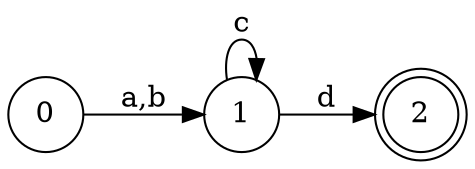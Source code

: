 digraph dfa {
	rankdir=LR;
	node [shape = doublecircle] 2;
	node [shape = circle];

	0 -> 1 [label = "a,b"];
	1 -> 1 [label = "c"];
	1 -> 2 [label = "d"];
}